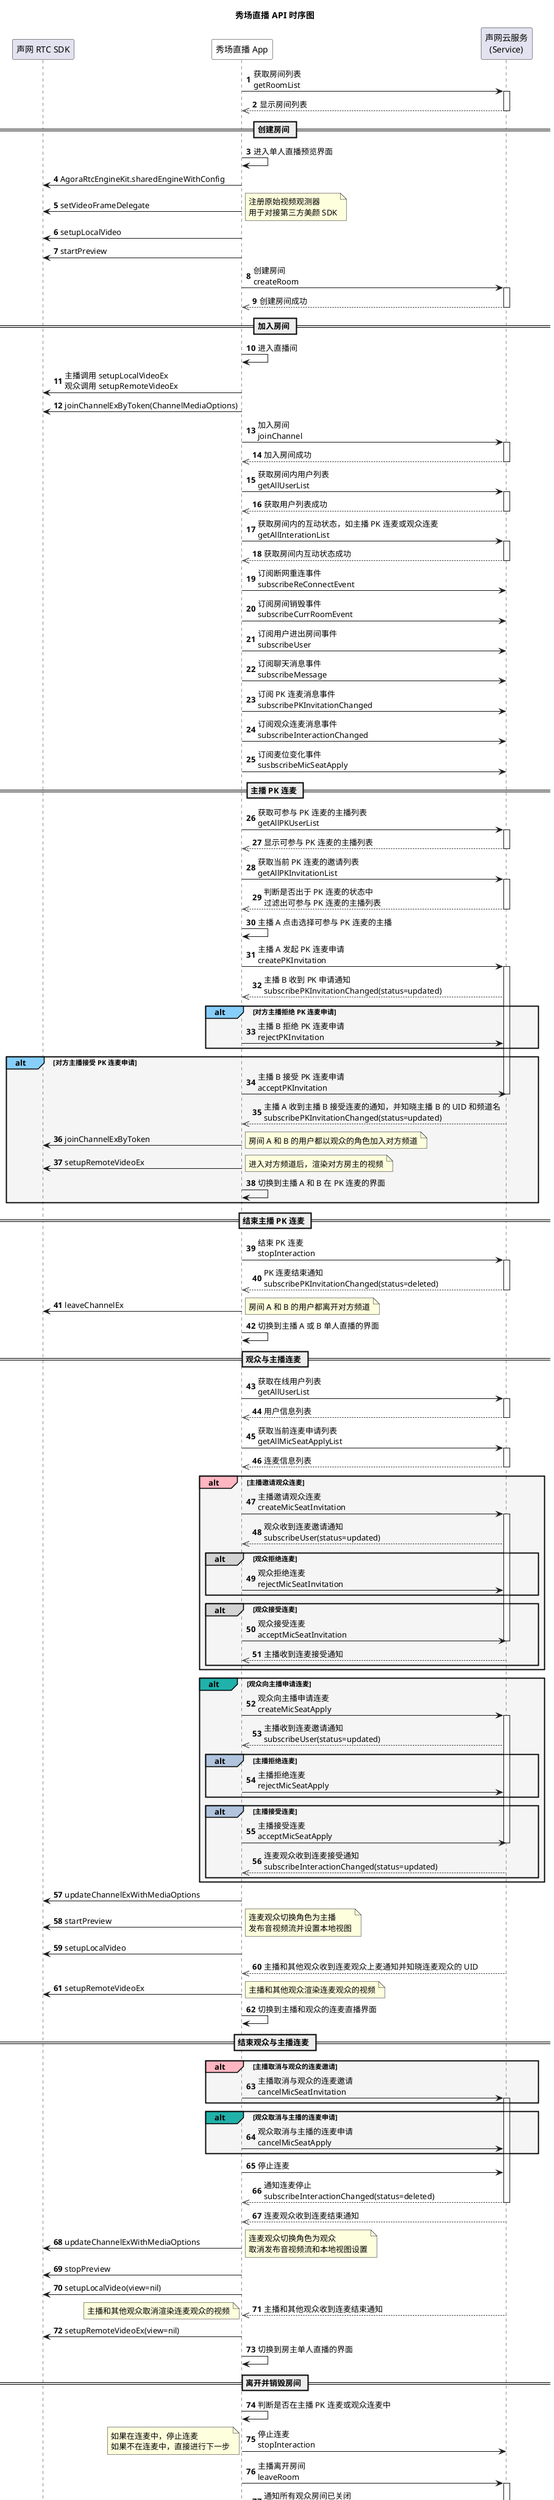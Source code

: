 @startuml
autonumber
title 秀场直播 API 时序图
participant "声网 RTC SDK" as sdk
participant "秀场直播 App" as app #White
participant "声网云服务\n(Service)" as service
app -> service: 获取房间列表 \ngetRoomList
activate service
service -->> app: 显示房间列表
deactivate service
== 创建房间 ==
app -> app: 进入单人直播预览界面
app -> sdk: AgoraRtcEngineKit.sharedEngineWithConfig
app -> sdk: setVideoFrameDelegate
note right
注册原始视频观测器
用于对接第三方美颜 SDK
end note
app -> sdk: setupLocalVideo
app -> sdk: startPreview
app -> service: 创建房间 \ncreateRoom
activate service
service -->> app: 创建房间成功
deactivate service
== 加入房间 ==
app -> app: 进入直播间
app -> sdk: 主播调用 setupLocalVideoEx\n观众调用 setupRemoteVideoEx
app -> sdk: joinChannelExByToken(ChannelMediaOptions)
app -> service: 加入房间 \njoinChannel
activate service
service -->> app: 加入房间成功
deactivate service
app -> service: 获取房间内用户列表 \ngetAllUserList
activate service
service -->> app: 获取用户列表成功
deactivate service
app -> service: 获取房间内的互动状态，如主播 PK 连麦或观众连麦 \ngetAllInterationList
activate service
service -->> app: 获取房间内互动状态成功
deactivate service
app -> service: 订阅断网重连事件 \nsubscribeReConnectEvent
app -> service: 订阅房间销毁事件 \nsubscribeCurrRoomEvent
app -> service: 订阅用户进出房间事件 \nsubscribeUser
app -> service: 订阅聊天消息事件 \nsubscribeMessage
app -> service: 订阅 PK 连麦消息事件 \nsubscribePKInvitationChanged
app -> service: 订阅观众连麦消息事件 \nsubscribeInteractionChanged
app -> service: 订阅麦位变化事件 \nsusbscribeMicSeatApply
== 主播 PK 连麦 ==
app -> service: 获取可参与 PK 连麦的主播列表 \ngetAllPKUserList
activate service
service -->> app: 显示可参与 PK 连麦的主播列表
deactivate service
app -> service: 获取当前 PK 连麦的邀请列表 \ngetAllPKInvitationList
activate service
service -->> app: 判断是否出于 PK 连麦的状态中 \n过滤出可参与 PK 连麦的主播列表
deactivate service
app -> app: 主播 A 点击选择可参与 PK 连麦的主播
app -> service: 主播 A 发起 PK 连麦申请 \ncreatePKInvitation
activate service
service -->> app: 主播 B 收到 PK 申请通知 \nsubscribePKInvitationChanged(status=updated)
alt#LightSkyBlue #WhiteSmoke 对方主播拒绝 PK 连麦申请
app -> service: 主播 B 拒绝 PK 连麦申请 \nrejectPKInvitation
end
alt#LightSkyBlue #WhiteSmoke 对方主播接受 PK 连麦申请
app -> service: 主播 B 接受 PK 连麦申请 \nacceptPKInvitation
deactivate service
service -->> app: 主播 A 收到主播 B 接受连麦的通知，并知晓主播 B 的 UID 和频道名 \nsubscribePKInvitationChanged(status=updated)
app -> sdk: joinChannelExByToken
note right
房间 A 和 B 的用户都以观众的角色加入对方频道
end note
app -> sdk: setupRemoteVideoEx
note right
进入对方频道后，渲染对方房主的视频
end note
app -> app: 切换到主播 A 和 B 在 PK 连麦的界面
end
== 结束主播 PK 连麦 ==
app -> service: 结束 PK 连麦 \nstopInteraction
activate service
service -->> app: PK 连麦结束通知 \nsubscribePKInvitationChanged(status=deleted)
deactivate service
app -> sdk:  leaveChannelEx
note right
房间 A 和 B 的用户都离开对方频道
end note
app -> app: 切换到主播 A 或 B 单人直播的界面
== 观众与主播连麦 ==
app -> service: 获取在线用户列表 \ngetAllUserList
activate service
service -->> app: 用户信息列表
deactivate service
app -> service: 获取当前连麦申请列表 \ngetAllMicSeatApplyList
activate service
service -->> app: 连麦信息列表
deactivate service
alt#LightPink #WhiteSmoke 主播邀请观众连麦
app -> service: 主播邀请观众连麦 \ncreateMicSeatInvitation
activate service
service -->> app: 观众收到连麦邀请通知 \nsubscribeUser(status=updated)
alt#LightGray 观众拒绝连麦
app -> service: 观众拒绝连麦 \nrejectMicSeatInvitation
end
alt#LightGray 观众接受连麦
app -> service: 观众接受连麦 \nacceptMicSeatInvitation
deactivate service
service -->> app: 主播收到连麦接受通知
end
end
alt#LightSeaGreen #WhiteSmoke 观众向主播申请连麦
app -> service: 观众向主播申请连麦 \ncreateMicSeatApply
activate service
service -->> app: 主播收到连麦邀请通知 \nsubscribeUser(status=updated)
alt#LightSteelBlue 主播拒绝连麦
app -> service: 主播拒绝连麦 \nrejectMicSeatApply
end
alt#LightSteelBlue 主播接受连麦
app -> service: 主播接受连麦 \nacceptMicSeatApply
deactivate service
service -->> app: 连麦观众收到连麦接受通知 \nsubscribeInteractionChanged(status=updated)
end
end
app -> sdk: updateChannelExWithMediaOptions
app -> sdk: startPreview
note right
连麦观众切换角色为主播
发布音视频流并设置本地视图
end note
app -> sdk: setupLocalVideo
service -->> app: 主播和其他观众收到连麦观众上麦通知并知晓连麦观众的 UID
app -> sdk: setupRemoteVideoEx
note right
主播和其他观众渲染连麦观众的视频
end note
app -> app: 切换到主播和观众的连麦直播界面
== 结束观众与主播连麦 ==
alt#LightPink #WhiteSmoke 主播取消与观众的连麦邀请
app -> service: 主播取消与观众的连麦邀请 \ncancelMicSeatInvitation
activate service
end
alt#LightSeaGreen #WhiteSmoke 观众取消与主播的连麦申请
app -> service: 观众取消与主播的连麦申请 \ncancelMicSeatApply
end
app -> service: 停止连麦
service -->> app: 通知连麦停止 \nsubscribeInteractionChanged(status=deleted)
deactivate service
service -->> app: 连麦观众收到连麦结束通知
app -> sdk: updateChannelExWithMediaOptions
note right
连麦观众切换角色为观众
取消发布音视频流和本地视图设置
end note
app -> sdk: stopPreview
app -> sdk: setupLocalVideo(view=nil)
service -->> app: 主播和其他观众收到连麦结束通知
note left
主播和其他观众取消渲染连麦观众的视频
end note
app -> sdk: setupRemoteVideoEx(view=nil)
app -> app: 切换到房主单人直播的界面
== 离开并销毁房间 ==
app -> app: 判断是否在主播 PK 连麦或观众连麦中
app -> service: 停止连麦 \nstopInteraction
note left
如果在连麦中，停止连麦
如果不在连麦中，直接进行下一步
end note
app -> service: 主播离开房间 \nleaveRoom
activate service
service -->> app: 通知所有观众房间已关闭 \nsubscribeCurrRoomEvent(status=deleted)
deactivate service
app -> service: 观众离开房间 \nleaveRoom
activate service
service -->> app: 通知所有用户并刷新用户列表 \nsusbscribeUser(status=updated)
deactivate service
app -> sdk: leaveChannel
app -> sdk: AgoraRtcEngineKit.destroy
app -> app: 回到房间列表界面
@enduml